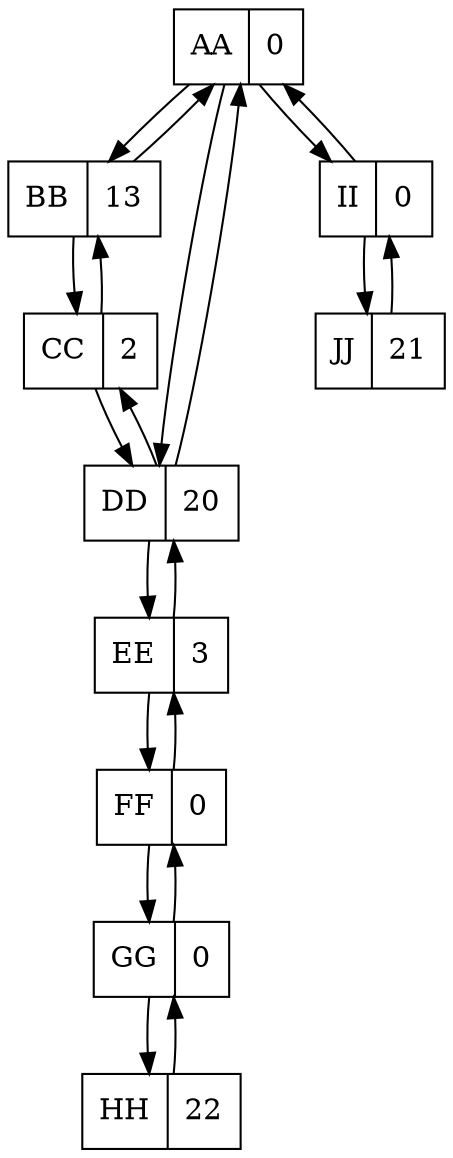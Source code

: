 digraph {
AA [shape=record label="AA|0"]
  BB [shape=record label="BB|13"]
  CC [shape=record label="CC|2"]
  DD [shape=record label="DD|20"]
  EE [shape=record label="EE|3"]
  FF [shape=record label="FF|0"]
  GG [shape=record label="GG|0"]
  HH [shape=record label="HH|22"]
  II [shape=record label="II|0"]
  JJ [shape=record label="JJ|21"]
  AA -> {DD,II,BB}
  BB -> {CC,AA}
  CC -> {DD,BB}
  DD -> {CC,AA,EE}
  EE -> {FF,DD}
  FF -> {EE,GG}
  GG -> {FF,HH}
  HH -> {GG}
  II -> {AA,JJ}
  JJ -> {II}
}